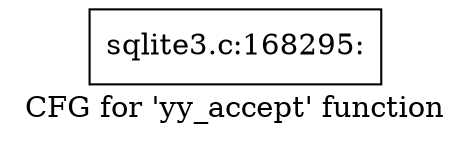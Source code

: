 digraph "CFG for 'yy_accept' function" {
	label="CFG for 'yy_accept' function";

	Node0x55c0fa420c60 [shape=record,label="{sqlite3.c:168295:}"];
}
